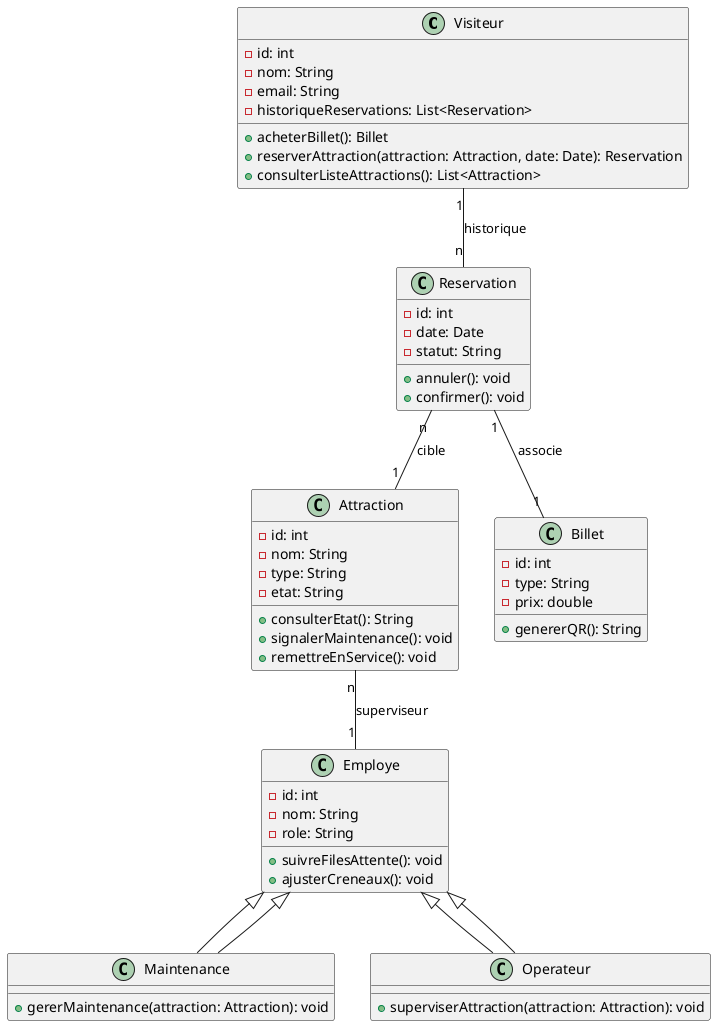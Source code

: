 @startuml name
class Visiteur {
    - id: int
    - nom: String
    - email: String
    - historiqueReservations: List<Reservation>
    + acheterBillet(): Billet
    + reserverAttraction(attraction: Attraction, date: Date): Reservation
    + consulterListeAttractions(): List<Attraction>
}

class Employe {
    - id: int
    - nom: String
    - role: String
    + suivreFilesAttente(): void
    + ajusterCreneaux(): void
}

class Attraction {
    - id: int
    - nom: String
    - type: String
    - etat: String
    + consulterEtat(): String
    + signalerMaintenance(): void
    + remettreEnService(): void
}

class Billet {
    - id: int
    - type: String
    - prix: double
    + genererQR(): String
}

class Reservation {
    - id: int
    - date: Date
    - statut: String
    + annuler(): void
    + confirmer(): void
}

class Maintenance extends Employe {
    + gererMaintenance(attraction: Attraction): void
}

class Operateur extends Employe {
    + superviserAttraction(attraction: Attraction): void
}

Visiteur "1" -- "n" Reservation : "historique"
Reservation "n" -- "1" Attraction : "cible"
Reservation "1" -- "1" Billet : "associe"
Employe <|-- Maintenance
Employe <|-- Operateur
Attraction "n" -- "1" Employe : "superviseur"
@enduml
